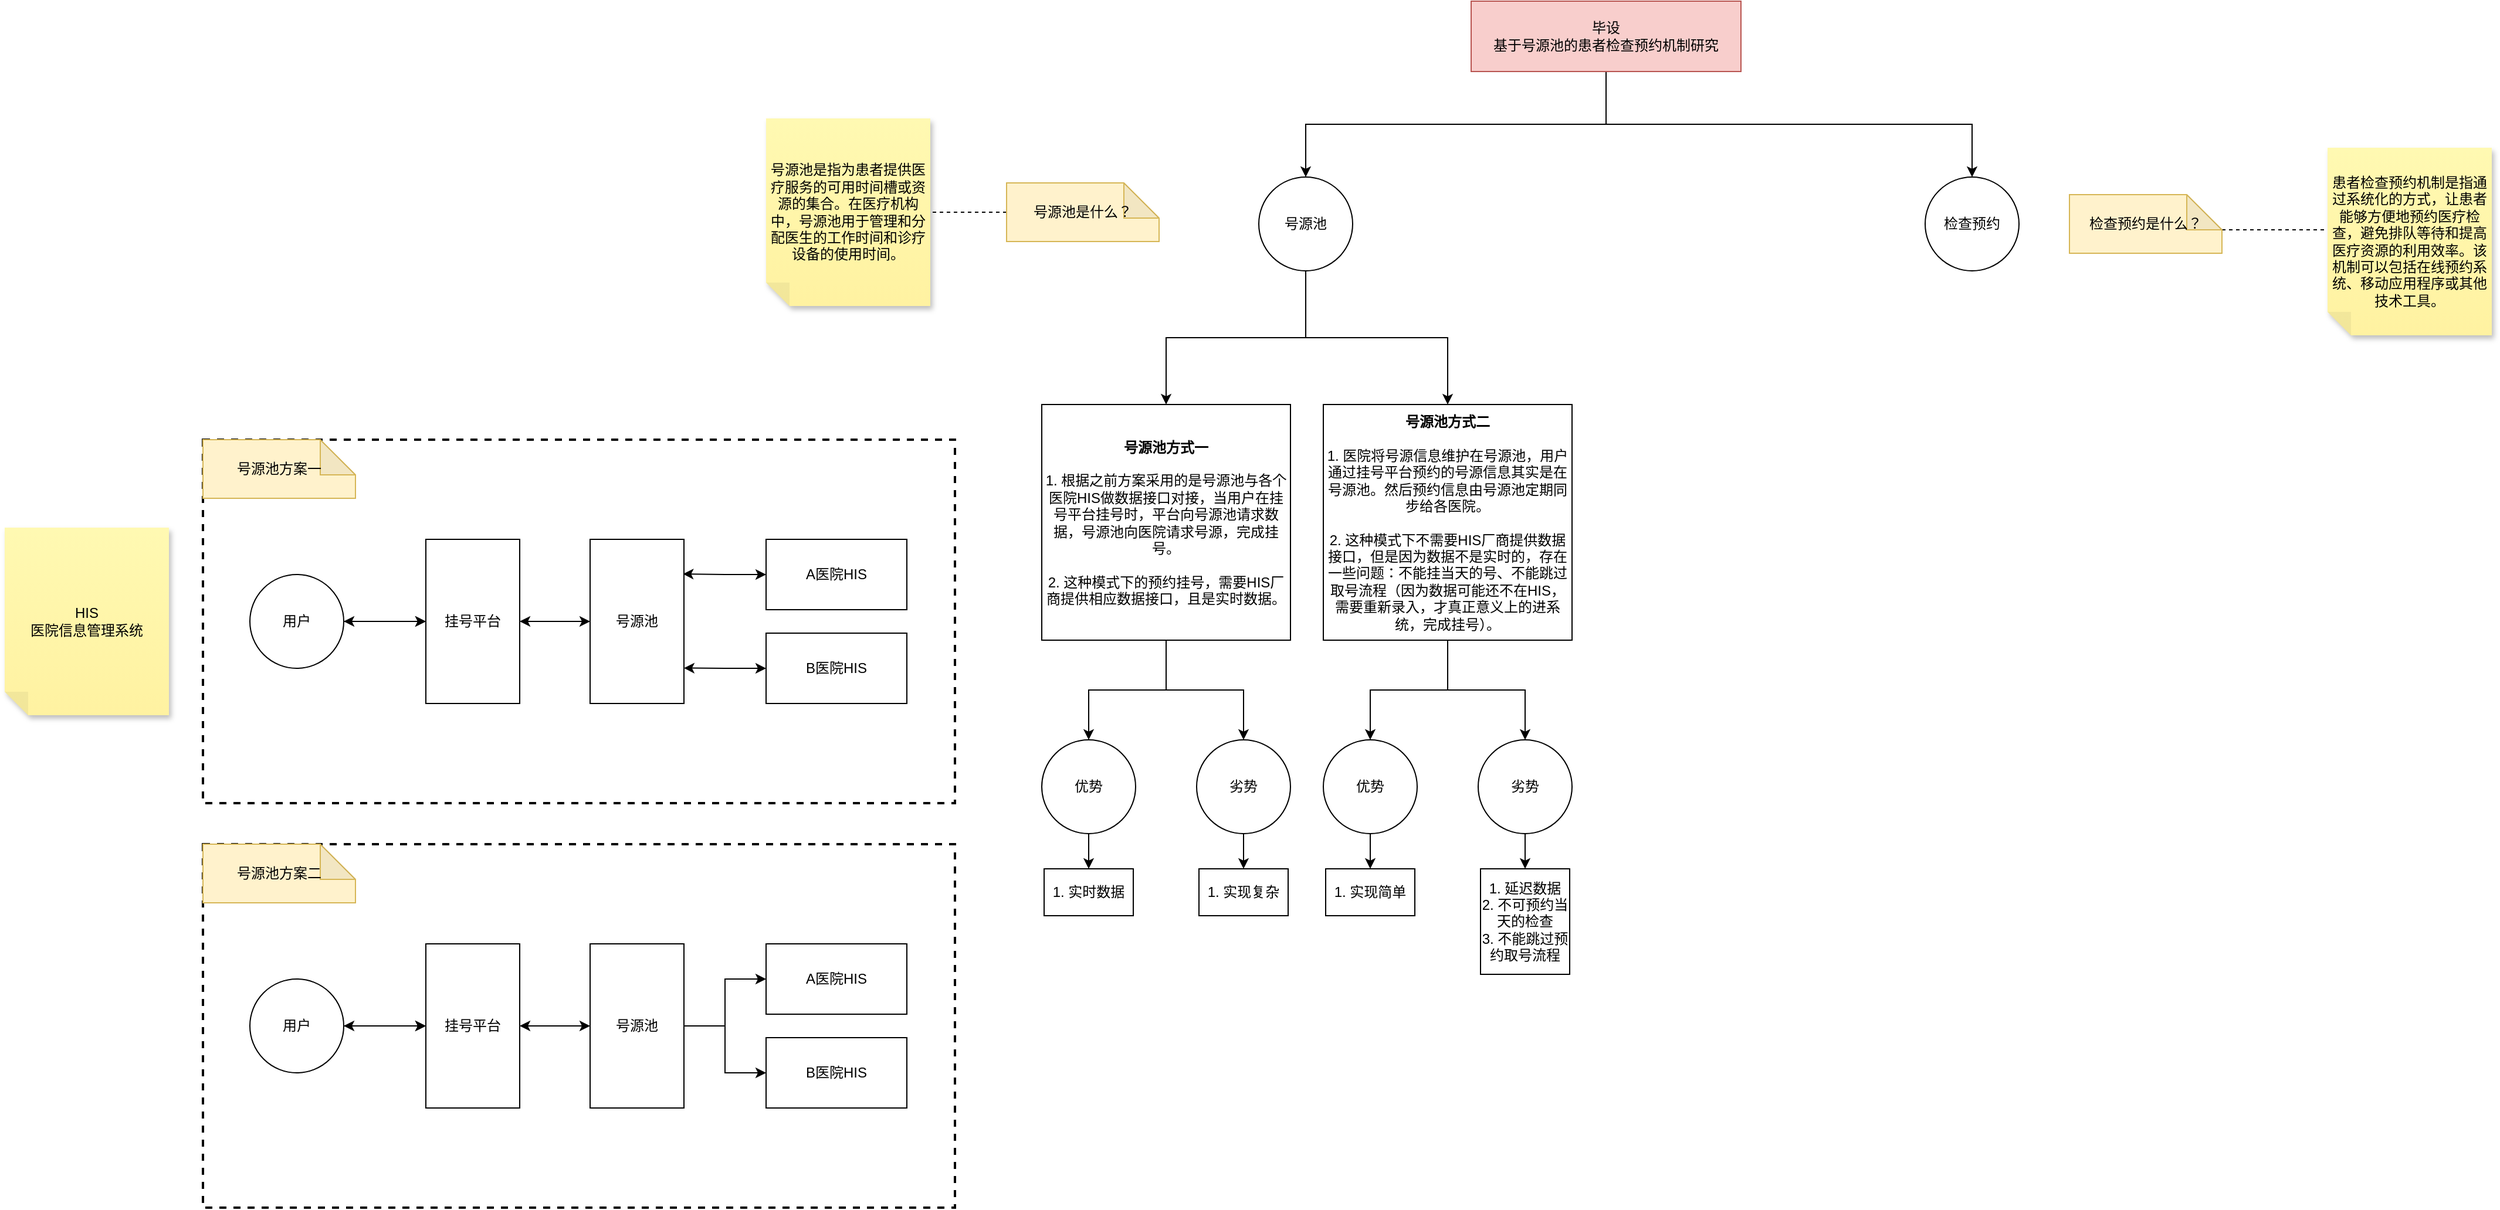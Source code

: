 <mxfile version="20.3.0" type="device"><diagram id="emwxkwOs2jz36w7LrTDQ" name="第 1 页"><mxGraphModel dx="3514" dy="1876" grid="1" gridSize="10" guides="1" tooltips="1" connect="1" arrows="1" fold="1" page="1" pageScale="1" pageWidth="827" pageHeight="1169" math="0" shadow="0"><root><mxCell id="0"/><mxCell id="1" parent="0"/><mxCell id="jsbF1T4YTbu9A2YEwIxo-4" style="edgeStyle=orthogonalEdgeStyle;rounded=0;orthogonalLoop=1;jettySize=auto;html=1;exitX=0.5;exitY=1;exitDx=0;exitDy=0;" edge="1" parent="1" source="jsbF1T4YTbu9A2YEwIxo-1" target="jsbF1T4YTbu9A2YEwIxo-2"><mxGeometry relative="1" as="geometry"/></mxCell><mxCell id="jsbF1T4YTbu9A2YEwIxo-5" style="edgeStyle=orthogonalEdgeStyle;rounded=0;orthogonalLoop=1;jettySize=auto;html=1;exitX=0.5;exitY=1;exitDx=0;exitDy=0;" edge="1" parent="1" source="jsbF1T4YTbu9A2YEwIxo-1" target="jsbF1T4YTbu9A2YEwIxo-3"><mxGeometry relative="1" as="geometry"/></mxCell><mxCell id="jsbF1T4YTbu9A2YEwIxo-1" value="毕设&lt;br&gt;基于号源池的患者检查预约机制研究" style="rounded=0;whiteSpace=wrap;html=1;fillColor=#f8cecc;strokeColor=#b85450;" vertex="1" parent="1"><mxGeometry x="440" y="140" width="230" height="60" as="geometry"/></mxCell><mxCell id="jsbF1T4YTbu9A2YEwIxo-72" style="edgeStyle=orthogonalEdgeStyle;rounded=0;orthogonalLoop=1;jettySize=auto;html=1;exitX=0.5;exitY=1;exitDx=0;exitDy=0;startArrow=none;startFill=0;endArrow=classic;endFill=1;" edge="1" parent="1" source="jsbF1T4YTbu9A2YEwIxo-2" target="jsbF1T4YTbu9A2YEwIxo-70"><mxGeometry relative="1" as="geometry"/></mxCell><mxCell id="jsbF1T4YTbu9A2YEwIxo-73" style="edgeStyle=orthogonalEdgeStyle;rounded=0;orthogonalLoop=1;jettySize=auto;html=1;exitX=0.5;exitY=1;exitDx=0;exitDy=0;startArrow=none;startFill=0;endArrow=classic;endFill=1;" edge="1" parent="1" source="jsbF1T4YTbu9A2YEwIxo-2" target="jsbF1T4YTbu9A2YEwIxo-71"><mxGeometry relative="1" as="geometry"/></mxCell><mxCell id="jsbF1T4YTbu9A2YEwIxo-2" value="号源池" style="ellipse;whiteSpace=wrap;html=1;aspect=fixed;" vertex="1" parent="1"><mxGeometry x="259" y="290" width="80" height="80" as="geometry"/></mxCell><mxCell id="jsbF1T4YTbu9A2YEwIxo-3" value="检查预约" style="ellipse;whiteSpace=wrap;html=1;aspect=fixed;" vertex="1" parent="1"><mxGeometry x="827" y="290" width="80" height="80" as="geometry"/></mxCell><mxCell id="jsbF1T4YTbu9A2YEwIxo-20" style="edgeStyle=orthogonalEdgeStyle;rounded=0;orthogonalLoop=1;jettySize=auto;html=1;exitX=0;exitY=0.5;exitDx=0;exitDy=0;exitPerimeter=0;dashed=1;endArrow=none;endFill=0;" edge="1" parent="1" source="jsbF1T4YTbu9A2YEwIxo-11" target="jsbF1T4YTbu9A2YEwIxo-15"><mxGeometry relative="1" as="geometry"/></mxCell><mxCell id="jsbF1T4YTbu9A2YEwIxo-11" value="号源池是什么？" style="shape=note;whiteSpace=wrap;html=1;backgroundOutline=1;darkOpacity=0.05;fillColor=#fff2cc;strokeColor=#d6b656;" vertex="1" parent="1"><mxGeometry x="44" y="295" width="130" height="50" as="geometry"/></mxCell><mxCell id="jsbF1T4YTbu9A2YEwIxo-15" value="号源池是指为患者提供医疗服务的可用时间槽或资源的集合。在医疗机构中，号源池用于管理和分配医生的工作时间和诊疗设备的使用时间。" style="shape=note;whiteSpace=wrap;html=1;backgroundOutline=1;fontColor=#000000;darkOpacity=0.05;fillColor=#FFF9B2;strokeColor=none;fillStyle=solid;direction=west;gradientDirection=north;gradientColor=#FFF2A1;shadow=1;size=20;pointerEvents=1;" vertex="1" parent="1"><mxGeometry x="-161" y="240" width="140" height="160" as="geometry"/></mxCell><mxCell id="jsbF1T4YTbu9A2YEwIxo-26" style="edgeStyle=orthogonalEdgeStyle;rounded=0;orthogonalLoop=1;jettySize=auto;html=1;exitX=0;exitY=0;exitDx=130;exitDy=30;exitPerimeter=0;entryX=0;entryY=0;entryDx=140;entryDy=90;entryPerimeter=0;dashed=1;endArrow=none;endFill=0;" edge="1" parent="1" source="jsbF1T4YTbu9A2YEwIxo-21" target="jsbF1T4YTbu9A2YEwIxo-24"><mxGeometry relative="1" as="geometry"/></mxCell><mxCell id="jsbF1T4YTbu9A2YEwIxo-21" value="检查预约是什么？" style="shape=note;whiteSpace=wrap;html=1;backgroundOutline=1;darkOpacity=0.05;fillColor=#fff2cc;strokeColor=#d6b656;" vertex="1" parent="1"><mxGeometry x="950" y="305" width="130" height="50" as="geometry"/></mxCell><mxCell id="jsbF1T4YTbu9A2YEwIxo-24" value="患者检查预约机制是指通过系统化的方式，让患者能够方便地预约医疗检查，避免排队等待和提高医疗资源的利用效率。该机制可以包括在线预约系统、移动应用程序或其他技术工具。" style="shape=note;whiteSpace=wrap;html=1;backgroundOutline=1;fontColor=#000000;darkOpacity=0.05;fillColor=#FFF9B2;strokeColor=none;fillStyle=solid;direction=west;gradientDirection=north;gradientColor=#FFF2A1;shadow=1;size=20;pointerEvents=1;" vertex="1" parent="1"><mxGeometry x="1170" y="265" width="140" height="160" as="geometry"/></mxCell><mxCell id="jsbF1T4YTbu9A2YEwIxo-28" value="" style="rounded=0;whiteSpace=wrap;html=1;dashed=1;strokeWidth=2;" vertex="1" parent="1"><mxGeometry x="-641" y="514" width="641" height="310" as="geometry"/></mxCell><mxCell id="jsbF1T4YTbu9A2YEwIxo-29" value="号源池方案一" style="shape=note;whiteSpace=wrap;html=1;backgroundOutline=1;darkOpacity=0.05;fillColor=#fff2cc;strokeColor=#d6b656;" vertex="1" parent="1"><mxGeometry x="-641" y="514" width="130" height="50" as="geometry"/></mxCell><mxCell id="jsbF1T4YTbu9A2YEwIxo-36" style="edgeStyle=orthogonalEdgeStyle;rounded=0;orthogonalLoop=1;jettySize=auto;html=1;exitX=1;exitY=0.5;exitDx=0;exitDy=0;endArrow=classic;endFill=1;" edge="1" parent="1" source="jsbF1T4YTbu9A2YEwIxo-32" target="jsbF1T4YTbu9A2YEwIxo-33"><mxGeometry relative="1" as="geometry"/></mxCell><mxCell id="jsbF1T4YTbu9A2YEwIxo-32" value="用户" style="ellipse;whiteSpace=wrap;html=1;aspect=fixed;strokeWidth=1;" vertex="1" parent="1"><mxGeometry x="-601" y="629" width="80" height="80" as="geometry"/></mxCell><mxCell id="jsbF1T4YTbu9A2YEwIxo-37" style="edgeStyle=orthogonalEdgeStyle;rounded=0;orthogonalLoop=1;jettySize=auto;html=1;exitX=0;exitY=0.5;exitDx=0;exitDy=0;endArrow=classic;endFill=1;startArrow=classic;startFill=1;" edge="1" parent="1" source="jsbF1T4YTbu9A2YEwIxo-33" target="jsbF1T4YTbu9A2YEwIxo-32"><mxGeometry relative="1" as="geometry"/></mxCell><mxCell id="jsbF1T4YTbu9A2YEwIxo-39" style="edgeStyle=orthogonalEdgeStyle;rounded=0;orthogonalLoop=1;jettySize=auto;html=1;exitX=1;exitY=0.5;exitDx=0;exitDy=0;startArrow=classic;startFill=1;endArrow=classic;endFill=1;" edge="1" parent="1" source="jsbF1T4YTbu9A2YEwIxo-33" target="jsbF1T4YTbu9A2YEwIxo-34"><mxGeometry relative="1" as="geometry"/></mxCell><mxCell id="jsbF1T4YTbu9A2YEwIxo-33" value="挂号平台" style="rounded=0;whiteSpace=wrap;html=1;strokeWidth=1;" vertex="1" parent="1"><mxGeometry x="-451" y="599" width="80" height="140" as="geometry"/></mxCell><mxCell id="jsbF1T4YTbu9A2YEwIxo-34" value="号源池" style="rounded=0;whiteSpace=wrap;html=1;strokeWidth=1;" vertex="1" parent="1"><mxGeometry x="-311" y="599" width="80" height="140" as="geometry"/></mxCell><mxCell id="jsbF1T4YTbu9A2YEwIxo-47" style="edgeStyle=orthogonalEdgeStyle;rounded=0;orthogonalLoop=1;jettySize=auto;html=1;exitX=0;exitY=0.5;exitDx=0;exitDy=0;entryX=0.989;entryY=0.211;entryDx=0;entryDy=0;entryPerimeter=0;startArrow=classic;startFill=1;endArrow=classic;endFill=1;" edge="1" parent="1" source="jsbF1T4YTbu9A2YEwIxo-40" target="jsbF1T4YTbu9A2YEwIxo-34"><mxGeometry relative="1" as="geometry"/></mxCell><mxCell id="jsbF1T4YTbu9A2YEwIxo-40" value="A医院HIS" style="rounded=0;whiteSpace=wrap;html=1;strokeWidth=1;" vertex="1" parent="1"><mxGeometry x="-161" y="599" width="120" height="60" as="geometry"/></mxCell><mxCell id="jsbF1T4YTbu9A2YEwIxo-46" style="edgeStyle=orthogonalEdgeStyle;rounded=0;orthogonalLoop=1;jettySize=auto;html=1;exitX=0;exitY=0.5;exitDx=0;exitDy=0;entryX=0.999;entryY=0.784;entryDx=0;entryDy=0;entryPerimeter=0;startArrow=classic;startFill=1;endArrow=classic;endFill=1;" edge="1" parent="1" source="jsbF1T4YTbu9A2YEwIxo-41" target="jsbF1T4YTbu9A2YEwIxo-34"><mxGeometry relative="1" as="geometry"/></mxCell><mxCell id="jsbF1T4YTbu9A2YEwIxo-41" value="B医院HIS" style="rounded=0;whiteSpace=wrap;html=1;strokeWidth=1;" vertex="1" parent="1"><mxGeometry x="-161" y="679" width="120" height="60" as="geometry"/></mxCell><mxCell id="jsbF1T4YTbu9A2YEwIxo-48" value="" style="rounded=0;whiteSpace=wrap;html=1;dashed=1;strokeWidth=2;" vertex="1" parent="1"><mxGeometry x="-641" y="859" width="641" height="310" as="geometry"/></mxCell><mxCell id="jsbF1T4YTbu9A2YEwIxo-49" value="号源池方案二" style="shape=note;whiteSpace=wrap;html=1;backgroundOutline=1;darkOpacity=0.05;fillColor=#fff2cc;strokeColor=#d6b656;" vertex="1" parent="1"><mxGeometry x="-641" y="859" width="130" height="50" as="geometry"/></mxCell><mxCell id="jsbF1T4YTbu9A2YEwIxo-50" style="edgeStyle=orthogonalEdgeStyle;rounded=0;orthogonalLoop=1;jettySize=auto;html=1;exitX=1;exitY=0.5;exitDx=0;exitDy=0;endArrow=classic;endFill=1;" edge="1" parent="1" source="jsbF1T4YTbu9A2YEwIxo-51" target="jsbF1T4YTbu9A2YEwIxo-54"><mxGeometry relative="1" as="geometry"/></mxCell><mxCell id="jsbF1T4YTbu9A2YEwIxo-51" value="用户" style="ellipse;whiteSpace=wrap;html=1;aspect=fixed;strokeWidth=1;" vertex="1" parent="1"><mxGeometry x="-601" y="974" width="80" height="80" as="geometry"/></mxCell><mxCell id="jsbF1T4YTbu9A2YEwIxo-52" style="edgeStyle=orthogonalEdgeStyle;rounded=0;orthogonalLoop=1;jettySize=auto;html=1;exitX=0;exitY=0.5;exitDx=0;exitDy=0;endArrow=classic;endFill=1;startArrow=classic;startFill=1;" edge="1" parent="1" source="jsbF1T4YTbu9A2YEwIxo-54" target="jsbF1T4YTbu9A2YEwIxo-51"><mxGeometry relative="1" as="geometry"/></mxCell><mxCell id="jsbF1T4YTbu9A2YEwIxo-53" style="edgeStyle=orthogonalEdgeStyle;rounded=0;orthogonalLoop=1;jettySize=auto;html=1;exitX=1;exitY=0.5;exitDx=0;exitDy=0;startArrow=classic;startFill=1;endArrow=classic;endFill=1;" edge="1" parent="1" source="jsbF1T4YTbu9A2YEwIxo-54" target="jsbF1T4YTbu9A2YEwIxo-55"><mxGeometry relative="1" as="geometry"/></mxCell><mxCell id="jsbF1T4YTbu9A2YEwIxo-54" value="挂号平台" style="rounded=0;whiteSpace=wrap;html=1;strokeWidth=1;" vertex="1" parent="1"><mxGeometry x="-451" y="944" width="80" height="140" as="geometry"/></mxCell><mxCell id="jsbF1T4YTbu9A2YEwIxo-60" style="edgeStyle=orthogonalEdgeStyle;rounded=0;orthogonalLoop=1;jettySize=auto;html=1;exitX=1;exitY=0.5;exitDx=0;exitDy=0;entryX=0;entryY=0.5;entryDx=0;entryDy=0;startArrow=none;startFill=0;endArrow=classic;endFill=1;" edge="1" parent="1" source="jsbF1T4YTbu9A2YEwIxo-55" target="jsbF1T4YTbu9A2YEwIxo-57"><mxGeometry relative="1" as="geometry"/></mxCell><mxCell id="jsbF1T4YTbu9A2YEwIxo-61" style="edgeStyle=orthogonalEdgeStyle;rounded=0;orthogonalLoop=1;jettySize=auto;html=1;exitX=1;exitY=0.5;exitDx=0;exitDy=0;startArrow=none;startFill=0;endArrow=classic;endFill=1;" edge="1" parent="1" source="jsbF1T4YTbu9A2YEwIxo-55" target="jsbF1T4YTbu9A2YEwIxo-59"><mxGeometry relative="1" as="geometry"/></mxCell><mxCell id="jsbF1T4YTbu9A2YEwIxo-55" value="号源池" style="rounded=0;whiteSpace=wrap;html=1;strokeWidth=1;" vertex="1" parent="1"><mxGeometry x="-311" y="944" width="80" height="140" as="geometry"/></mxCell><mxCell id="jsbF1T4YTbu9A2YEwIxo-57" value="A医院HIS" style="rounded=0;whiteSpace=wrap;html=1;strokeWidth=1;" vertex="1" parent="1"><mxGeometry x="-161" y="944" width="120" height="60" as="geometry"/></mxCell><mxCell id="jsbF1T4YTbu9A2YEwIxo-59" value="B医院HIS" style="rounded=0;whiteSpace=wrap;html=1;strokeWidth=1;" vertex="1" parent="1"><mxGeometry x="-161" y="1024" width="120" height="60" as="geometry"/></mxCell><mxCell id="jsbF1T4YTbu9A2YEwIxo-75" style="edgeStyle=orthogonalEdgeStyle;rounded=0;orthogonalLoop=1;jettySize=auto;html=1;exitX=0.5;exitY=1;exitDx=0;exitDy=0;startArrow=none;startFill=0;endArrow=classic;endFill=1;" edge="1" parent="1" source="jsbF1T4YTbu9A2YEwIxo-70" target="jsbF1T4YTbu9A2YEwIxo-74"><mxGeometry relative="1" as="geometry"/></mxCell><mxCell id="jsbF1T4YTbu9A2YEwIxo-77" style="edgeStyle=orthogonalEdgeStyle;rounded=0;orthogonalLoop=1;jettySize=auto;html=1;exitX=0.5;exitY=1;exitDx=0;exitDy=0;startArrow=none;startFill=0;endArrow=classic;endFill=1;" edge="1" parent="1" source="jsbF1T4YTbu9A2YEwIxo-70" target="jsbF1T4YTbu9A2YEwIxo-76"><mxGeometry relative="1" as="geometry"/></mxCell><mxCell id="jsbF1T4YTbu9A2YEwIxo-70" value="&lt;div&gt;&lt;b&gt;号源池方式一&lt;/b&gt;&lt;/div&gt;&lt;div&gt;&lt;br&gt;&lt;/div&gt;&lt;div&gt;1. 根据之前方案采用的是号源池与各个医院HIS做数据接口对接，当用户在挂号平台挂号时，平台向号源池请求数据，号源池向医院请求号源，完成挂号。&lt;/div&gt;&lt;div&gt;&lt;br&gt;&lt;/div&gt;&lt;div&gt;2. 这种模式下的预约挂号，需要HIS厂商提供相应数据接口，且是实时数据。&lt;/div&gt;" style="rounded=0;whiteSpace=wrap;html=1;strokeWidth=1;" vertex="1" parent="1"><mxGeometry x="74" y="484" width="212" height="201" as="geometry"/></mxCell><mxCell id="jsbF1T4YTbu9A2YEwIxo-80" style="edgeStyle=orthogonalEdgeStyle;rounded=0;orthogonalLoop=1;jettySize=auto;html=1;exitX=0.5;exitY=1;exitDx=0;exitDy=0;entryX=0.5;entryY=0;entryDx=0;entryDy=0;startArrow=none;startFill=0;endArrow=classic;endFill=1;" edge="1" parent="1" source="jsbF1T4YTbu9A2YEwIxo-71" target="jsbF1T4YTbu9A2YEwIxo-78"><mxGeometry relative="1" as="geometry"/></mxCell><mxCell id="jsbF1T4YTbu9A2YEwIxo-81" style="edgeStyle=orthogonalEdgeStyle;rounded=0;orthogonalLoop=1;jettySize=auto;html=1;exitX=0.5;exitY=1;exitDx=0;exitDy=0;startArrow=none;startFill=0;endArrow=classic;endFill=1;" edge="1" parent="1" source="jsbF1T4YTbu9A2YEwIxo-71" target="jsbF1T4YTbu9A2YEwIxo-79"><mxGeometry relative="1" as="geometry"/></mxCell><mxCell id="jsbF1T4YTbu9A2YEwIxo-71" value="&lt;div&gt;&lt;b&gt;号源池方式二&lt;/b&gt;&lt;/div&gt;&lt;div&gt;&lt;b&gt;&lt;br&gt;&lt;/b&gt;&lt;/div&gt;&lt;div&gt;1. 医院将号源信息维护在号源池，用户通过挂号平台预约的号源信息其实是在号源池。然后预约信息由号源池定期同步给各医院。&lt;/div&gt;&lt;div&gt;&lt;br&gt;&lt;/div&gt;&lt;div&gt;2. 这种模式下不需要HIS厂商提供数据接口，但是因为数据不是实时的，存在一些问题：不能挂当天的号、不能跳过取号流程（因为数据可能还不在HIS，需要重新录入，才真正意义上的进系统，完成挂号）。&lt;/div&gt;" style="rounded=0;whiteSpace=wrap;html=1;strokeWidth=1;" vertex="1" parent="1"><mxGeometry x="314" y="484" width="212" height="201" as="geometry"/></mxCell><mxCell id="jsbF1T4YTbu9A2YEwIxo-83" style="edgeStyle=orthogonalEdgeStyle;rounded=0;orthogonalLoop=1;jettySize=auto;html=1;exitX=0.5;exitY=1;exitDx=0;exitDy=0;startArrow=none;startFill=0;endArrow=classic;endFill=1;" edge="1" parent="1" source="jsbF1T4YTbu9A2YEwIxo-74" target="jsbF1T4YTbu9A2YEwIxo-82"><mxGeometry relative="1" as="geometry"/></mxCell><mxCell id="jsbF1T4YTbu9A2YEwIxo-74" value="优势" style="ellipse;whiteSpace=wrap;html=1;aspect=fixed;strokeWidth=1;" vertex="1" parent="1"><mxGeometry x="74" y="770" width="80" height="80" as="geometry"/></mxCell><mxCell id="jsbF1T4YTbu9A2YEwIxo-86" style="edgeStyle=orthogonalEdgeStyle;rounded=0;orthogonalLoop=1;jettySize=auto;html=1;exitX=0.5;exitY=1;exitDx=0;exitDy=0;startArrow=none;startFill=0;endArrow=classic;endFill=1;" edge="1" parent="1" source="jsbF1T4YTbu9A2YEwIxo-76" target="jsbF1T4YTbu9A2YEwIxo-85"><mxGeometry relative="1" as="geometry"/></mxCell><mxCell id="jsbF1T4YTbu9A2YEwIxo-76" value="劣势" style="ellipse;whiteSpace=wrap;html=1;aspect=fixed;strokeWidth=1;" vertex="1" parent="1"><mxGeometry x="206" y="770" width="80" height="80" as="geometry"/></mxCell><mxCell id="jsbF1T4YTbu9A2YEwIxo-88" style="edgeStyle=orthogonalEdgeStyle;rounded=0;orthogonalLoop=1;jettySize=auto;html=1;exitX=0.5;exitY=1;exitDx=0;exitDy=0;startArrow=none;startFill=0;endArrow=classic;endFill=1;" edge="1" parent="1" source="jsbF1T4YTbu9A2YEwIxo-78" target="jsbF1T4YTbu9A2YEwIxo-87"><mxGeometry relative="1" as="geometry"/></mxCell><mxCell id="jsbF1T4YTbu9A2YEwIxo-78" value="优势" style="ellipse;whiteSpace=wrap;html=1;aspect=fixed;strokeWidth=1;" vertex="1" parent="1"><mxGeometry x="314" y="770" width="80" height="80" as="geometry"/></mxCell><mxCell id="jsbF1T4YTbu9A2YEwIxo-90" style="edgeStyle=orthogonalEdgeStyle;rounded=0;orthogonalLoop=1;jettySize=auto;html=1;exitX=0.5;exitY=1;exitDx=0;exitDy=0;startArrow=none;startFill=0;endArrow=classic;endFill=1;" edge="1" parent="1" source="jsbF1T4YTbu9A2YEwIxo-79" target="jsbF1T4YTbu9A2YEwIxo-89"><mxGeometry relative="1" as="geometry"/></mxCell><mxCell id="jsbF1T4YTbu9A2YEwIxo-79" value="劣势" style="ellipse;whiteSpace=wrap;html=1;aspect=fixed;strokeWidth=1;" vertex="1" parent="1"><mxGeometry x="446" y="770" width="80" height="80" as="geometry"/></mxCell><mxCell id="jsbF1T4YTbu9A2YEwIxo-82" value="1. 实时数据" style="rounded=0;whiteSpace=wrap;html=1;strokeWidth=1;" vertex="1" parent="1"><mxGeometry x="76" y="880" width="76" height="40" as="geometry"/></mxCell><mxCell id="jsbF1T4YTbu9A2YEwIxo-85" value="1. 实现复杂" style="rounded=0;whiteSpace=wrap;html=1;strokeWidth=1;" vertex="1" parent="1"><mxGeometry x="208" y="880" width="76" height="40" as="geometry"/></mxCell><mxCell id="jsbF1T4YTbu9A2YEwIxo-87" value="1. 实现简单" style="rounded=0;whiteSpace=wrap;html=1;strokeWidth=1;" vertex="1" parent="1"><mxGeometry x="316" y="880" width="76" height="40" as="geometry"/></mxCell><mxCell id="jsbF1T4YTbu9A2YEwIxo-89" value="1. 延迟数据&lt;br&gt;2. 不可预约当天的检查&lt;br&gt;3. 不能跳过预约取号流程" style="rounded=0;whiteSpace=wrap;html=1;strokeWidth=1;" vertex="1" parent="1"><mxGeometry x="448" y="880" width="76" height="90" as="geometry"/></mxCell><mxCell id="jsbF1T4YTbu9A2YEwIxo-94" value="HIS&lt;br&gt;医院信息管理系统" style="shape=note;whiteSpace=wrap;html=1;backgroundOutline=1;fontColor=#000000;darkOpacity=0.05;fillColor=#FFF9B2;strokeColor=none;fillStyle=solid;direction=west;gradientDirection=north;gradientColor=#FFF2A1;shadow=1;size=20;pointerEvents=1;strokeWidth=1;" vertex="1" parent="1"><mxGeometry x="-810" y="589" width="140" height="160" as="geometry"/></mxCell></root></mxGraphModel></diagram></mxfile>